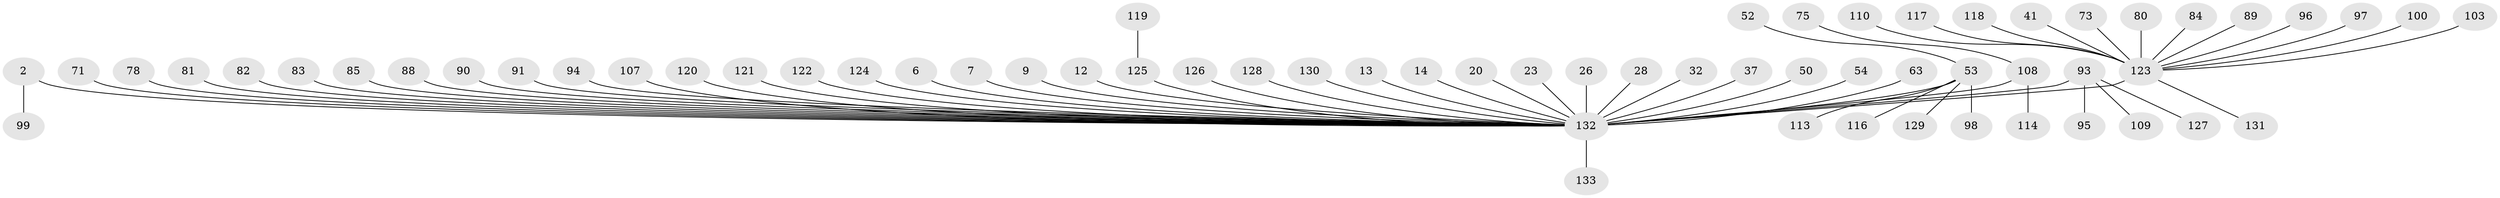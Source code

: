 // original degree distribution, {3: 0.11278195488721804, 2: 0.20300751879699247, 50: 0.007518796992481203, 15: 0.007518796992481203, 4: 0.09774436090225563, 1: 0.5338345864661654, 6: 0.007518796992481203, 5: 0.022556390977443608, 8: 0.007518796992481203}
// Generated by graph-tools (version 1.1) at 2025/47/03/09/25 04:47:47]
// undirected, 66 vertices, 65 edges
graph export_dot {
graph [start="1"]
  node [color=gray90,style=filled];
  2 [super="+1"];
  6;
  7;
  9;
  12;
  13;
  14;
  20;
  23;
  26;
  28 [super="+24"];
  32;
  37;
  41;
  50;
  52;
  53 [super="+5+33+17+36+43"];
  54;
  63 [super="+38"];
  71;
  73 [super="+67"];
  75;
  78;
  80;
  81;
  82;
  83 [super="+22"];
  84;
  85;
  88;
  89 [super="+56+60+65"];
  90 [super="+64+86"];
  91;
  93 [super="+58"];
  94;
  95;
  96;
  97;
  98;
  99 [super="+34+44"];
  100;
  103 [super="+70"];
  107;
  108 [super="+74"];
  109 [super="+57"];
  110;
  113;
  114 [super="+87"];
  116;
  117 [super="+105"];
  118;
  119;
  120;
  121 [super="+92"];
  122;
  123 [super="+48+111+77+115"];
  124 [super="+66"];
  125 [super="+76+68"];
  126;
  127;
  128;
  129 [super="+104"];
  130;
  131;
  132 [super="+4+101+61"];
  133 [super="+112"];
  2 -- 99;
  2 -- 132 [weight=2];
  6 -- 132;
  7 -- 132;
  9 -- 132;
  12 -- 132;
  13 -- 132;
  14 -- 132;
  20 -- 132;
  23 -- 132;
  26 -- 132;
  28 -- 132 [weight=3];
  32 -- 132;
  37 -- 132;
  41 -- 123;
  50 -- 132;
  52 -- 53;
  53 -- 113;
  53 -- 116;
  53 -- 98;
  53 -- 129;
  53 -- 132 [weight=3];
  54 -- 132;
  63 -- 132;
  71 -- 132;
  73 -- 123;
  75 -- 108;
  78 -- 132;
  80 -- 123;
  81 -- 132;
  82 -- 132;
  83 -- 132;
  84 -- 123;
  85 -- 132;
  88 -- 132;
  89 -- 123 [weight=2];
  90 -- 132;
  91 -- 132;
  93 -- 95;
  93 -- 132 [weight=5];
  93 -- 127;
  93 -- 109;
  94 -- 132;
  96 -- 123;
  97 -- 123;
  100 -- 123;
  103 -- 123;
  107 -- 132;
  108 -- 114;
  108 -- 132 [weight=2];
  110 -- 123;
  117 -- 123;
  118 -- 123;
  119 -- 125;
  120 -- 132;
  121 -- 132;
  122 -- 132;
  123 -- 132 [weight=12];
  123 -- 131;
  124 -- 132;
  125 -- 132 [weight=2];
  126 -- 132;
  128 -- 132;
  130 -- 132;
  132 -- 133;
}
